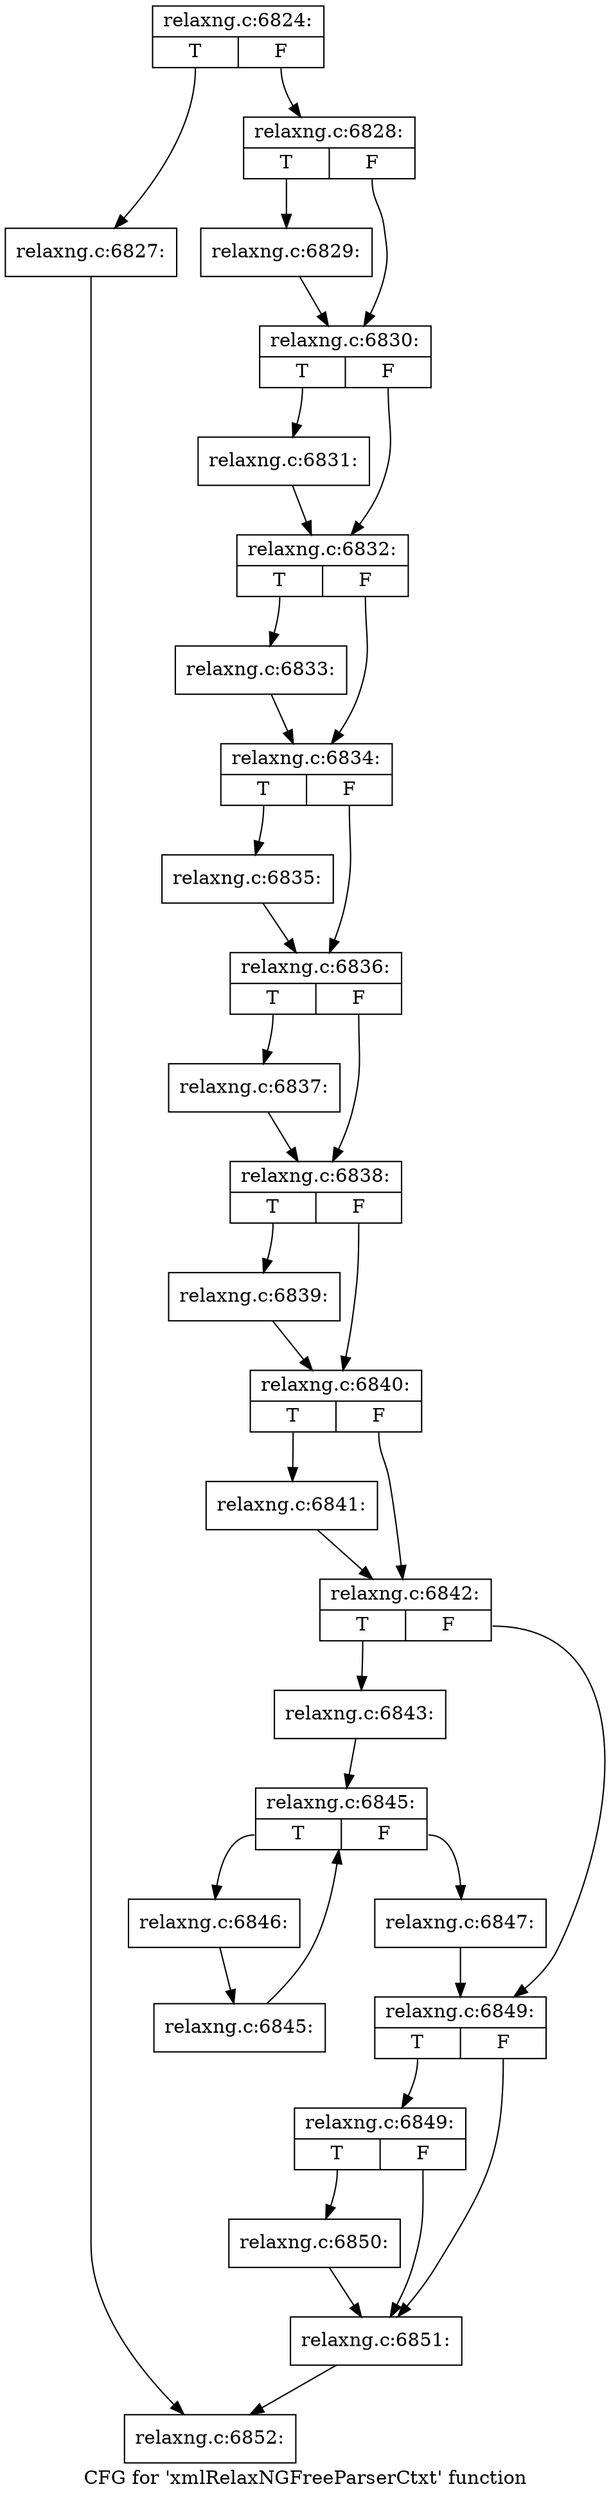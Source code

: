 digraph "CFG for 'xmlRelaxNGFreeParserCtxt' function" {
	label="CFG for 'xmlRelaxNGFreeParserCtxt' function";

	Node0x38c4a70 [shape=record,label="{relaxng.c:6824:|{<s0>T|<s1>F}}"];
	Node0x38c4a70:s0 -> Node0x39a2230;
	Node0x38c4a70:s1 -> Node0x39a2280;
	Node0x39a2230 [shape=record,label="{relaxng.c:6827:}"];
	Node0x39a2230 -> Node0x38c4da0;
	Node0x39a2280 [shape=record,label="{relaxng.c:6828:|{<s0>T|<s1>F}}"];
	Node0x39a2280:s0 -> Node0x39a2630;
	Node0x39a2280:s1 -> Node0x39a2680;
	Node0x39a2630 [shape=record,label="{relaxng.c:6829:}"];
	Node0x39a2630 -> Node0x39a2680;
	Node0x39a2680 [shape=record,label="{relaxng.c:6830:|{<s0>T|<s1>F}}"];
	Node0x39a2680:s0 -> Node0x39abea0;
	Node0x39a2680:s1 -> Node0x39abef0;
	Node0x39abea0 [shape=record,label="{relaxng.c:6831:}"];
	Node0x39abea0 -> Node0x39abef0;
	Node0x39abef0 [shape=record,label="{relaxng.c:6832:|{<s0>T|<s1>F}}"];
	Node0x39abef0:s0 -> Node0x37f3a70;
	Node0x39abef0:s1 -> Node0x39acb50;
	Node0x37f3a70 [shape=record,label="{relaxng.c:6833:}"];
	Node0x37f3a70 -> Node0x39acb50;
	Node0x39acb50 [shape=record,label="{relaxng.c:6834:|{<s0>T|<s1>F}}"];
	Node0x39acb50:s0 -> Node0x39ad430;
	Node0x39acb50:s1 -> Node0x39ad480;
	Node0x39ad430 [shape=record,label="{relaxng.c:6835:}"];
	Node0x39ad430 -> Node0x39ad480;
	Node0x39ad480 [shape=record,label="{relaxng.c:6836:|{<s0>T|<s1>F}}"];
	Node0x39ad480:s0 -> Node0x39adae0;
	Node0x39ad480:s1 -> Node0x39adb30;
	Node0x39adae0 [shape=record,label="{relaxng.c:6837:}"];
	Node0x39adae0 -> Node0x39adb30;
	Node0x39adb30 [shape=record,label="{relaxng.c:6838:|{<s0>T|<s1>F}}"];
	Node0x39adb30:s0 -> Node0x39ae220;
	Node0x39adb30:s1 -> Node0x39ae270;
	Node0x39ae220 [shape=record,label="{relaxng.c:6839:}"];
	Node0x39ae220 -> Node0x39ae270;
	Node0x39ae270 [shape=record,label="{relaxng.c:6840:|{<s0>T|<s1>F}}"];
	Node0x39ae270:s0 -> Node0x39aea50;
	Node0x39ae270:s1 -> Node0x39aeaa0;
	Node0x39aea50 [shape=record,label="{relaxng.c:6841:}"];
	Node0x39aea50 -> Node0x39aeaa0;
	Node0x39aeaa0 [shape=record,label="{relaxng.c:6842:|{<s0>T|<s1>F}}"];
	Node0x39aeaa0:s0 -> Node0x39af280;
	Node0x39aeaa0:s1 -> Node0x39af2d0;
	Node0x39af280 [shape=record,label="{relaxng.c:6843:}"];
	Node0x39af280 -> Node0x39afb40;
	Node0x39afb40 [shape=record,label="{relaxng.c:6845:|{<s0>T|<s1>F}}"];
	Node0x39afb40:s0 -> Node0x39afd40;
	Node0x39afb40:s1 -> Node0x39af9e0;
	Node0x39afd40 [shape=record,label="{relaxng.c:6846:}"];
	Node0x39afd40 -> Node0x39afcf0;
	Node0x39afcf0 [shape=record,label="{relaxng.c:6845:}"];
	Node0x39afcf0 -> Node0x39afb40;
	Node0x39af9e0 [shape=record,label="{relaxng.c:6847:}"];
	Node0x39af9e0 -> Node0x39af2d0;
	Node0x39af2d0 [shape=record,label="{relaxng.c:6849:|{<s0>T|<s1>F}}"];
	Node0x39af2d0:s0 -> Node0x3844af0;
	Node0x39af2d0:s1 -> Node0x3844aa0;
	Node0x3844af0 [shape=record,label="{relaxng.c:6849:|{<s0>T|<s1>F}}"];
	Node0x3844af0:s0 -> Node0x3844a50;
	Node0x3844af0:s1 -> Node0x3844aa0;
	Node0x3844a50 [shape=record,label="{relaxng.c:6850:}"];
	Node0x3844a50 -> Node0x3844aa0;
	Node0x3844aa0 [shape=record,label="{relaxng.c:6851:}"];
	Node0x3844aa0 -> Node0x38c4da0;
	Node0x38c4da0 [shape=record,label="{relaxng.c:6852:}"];
}
